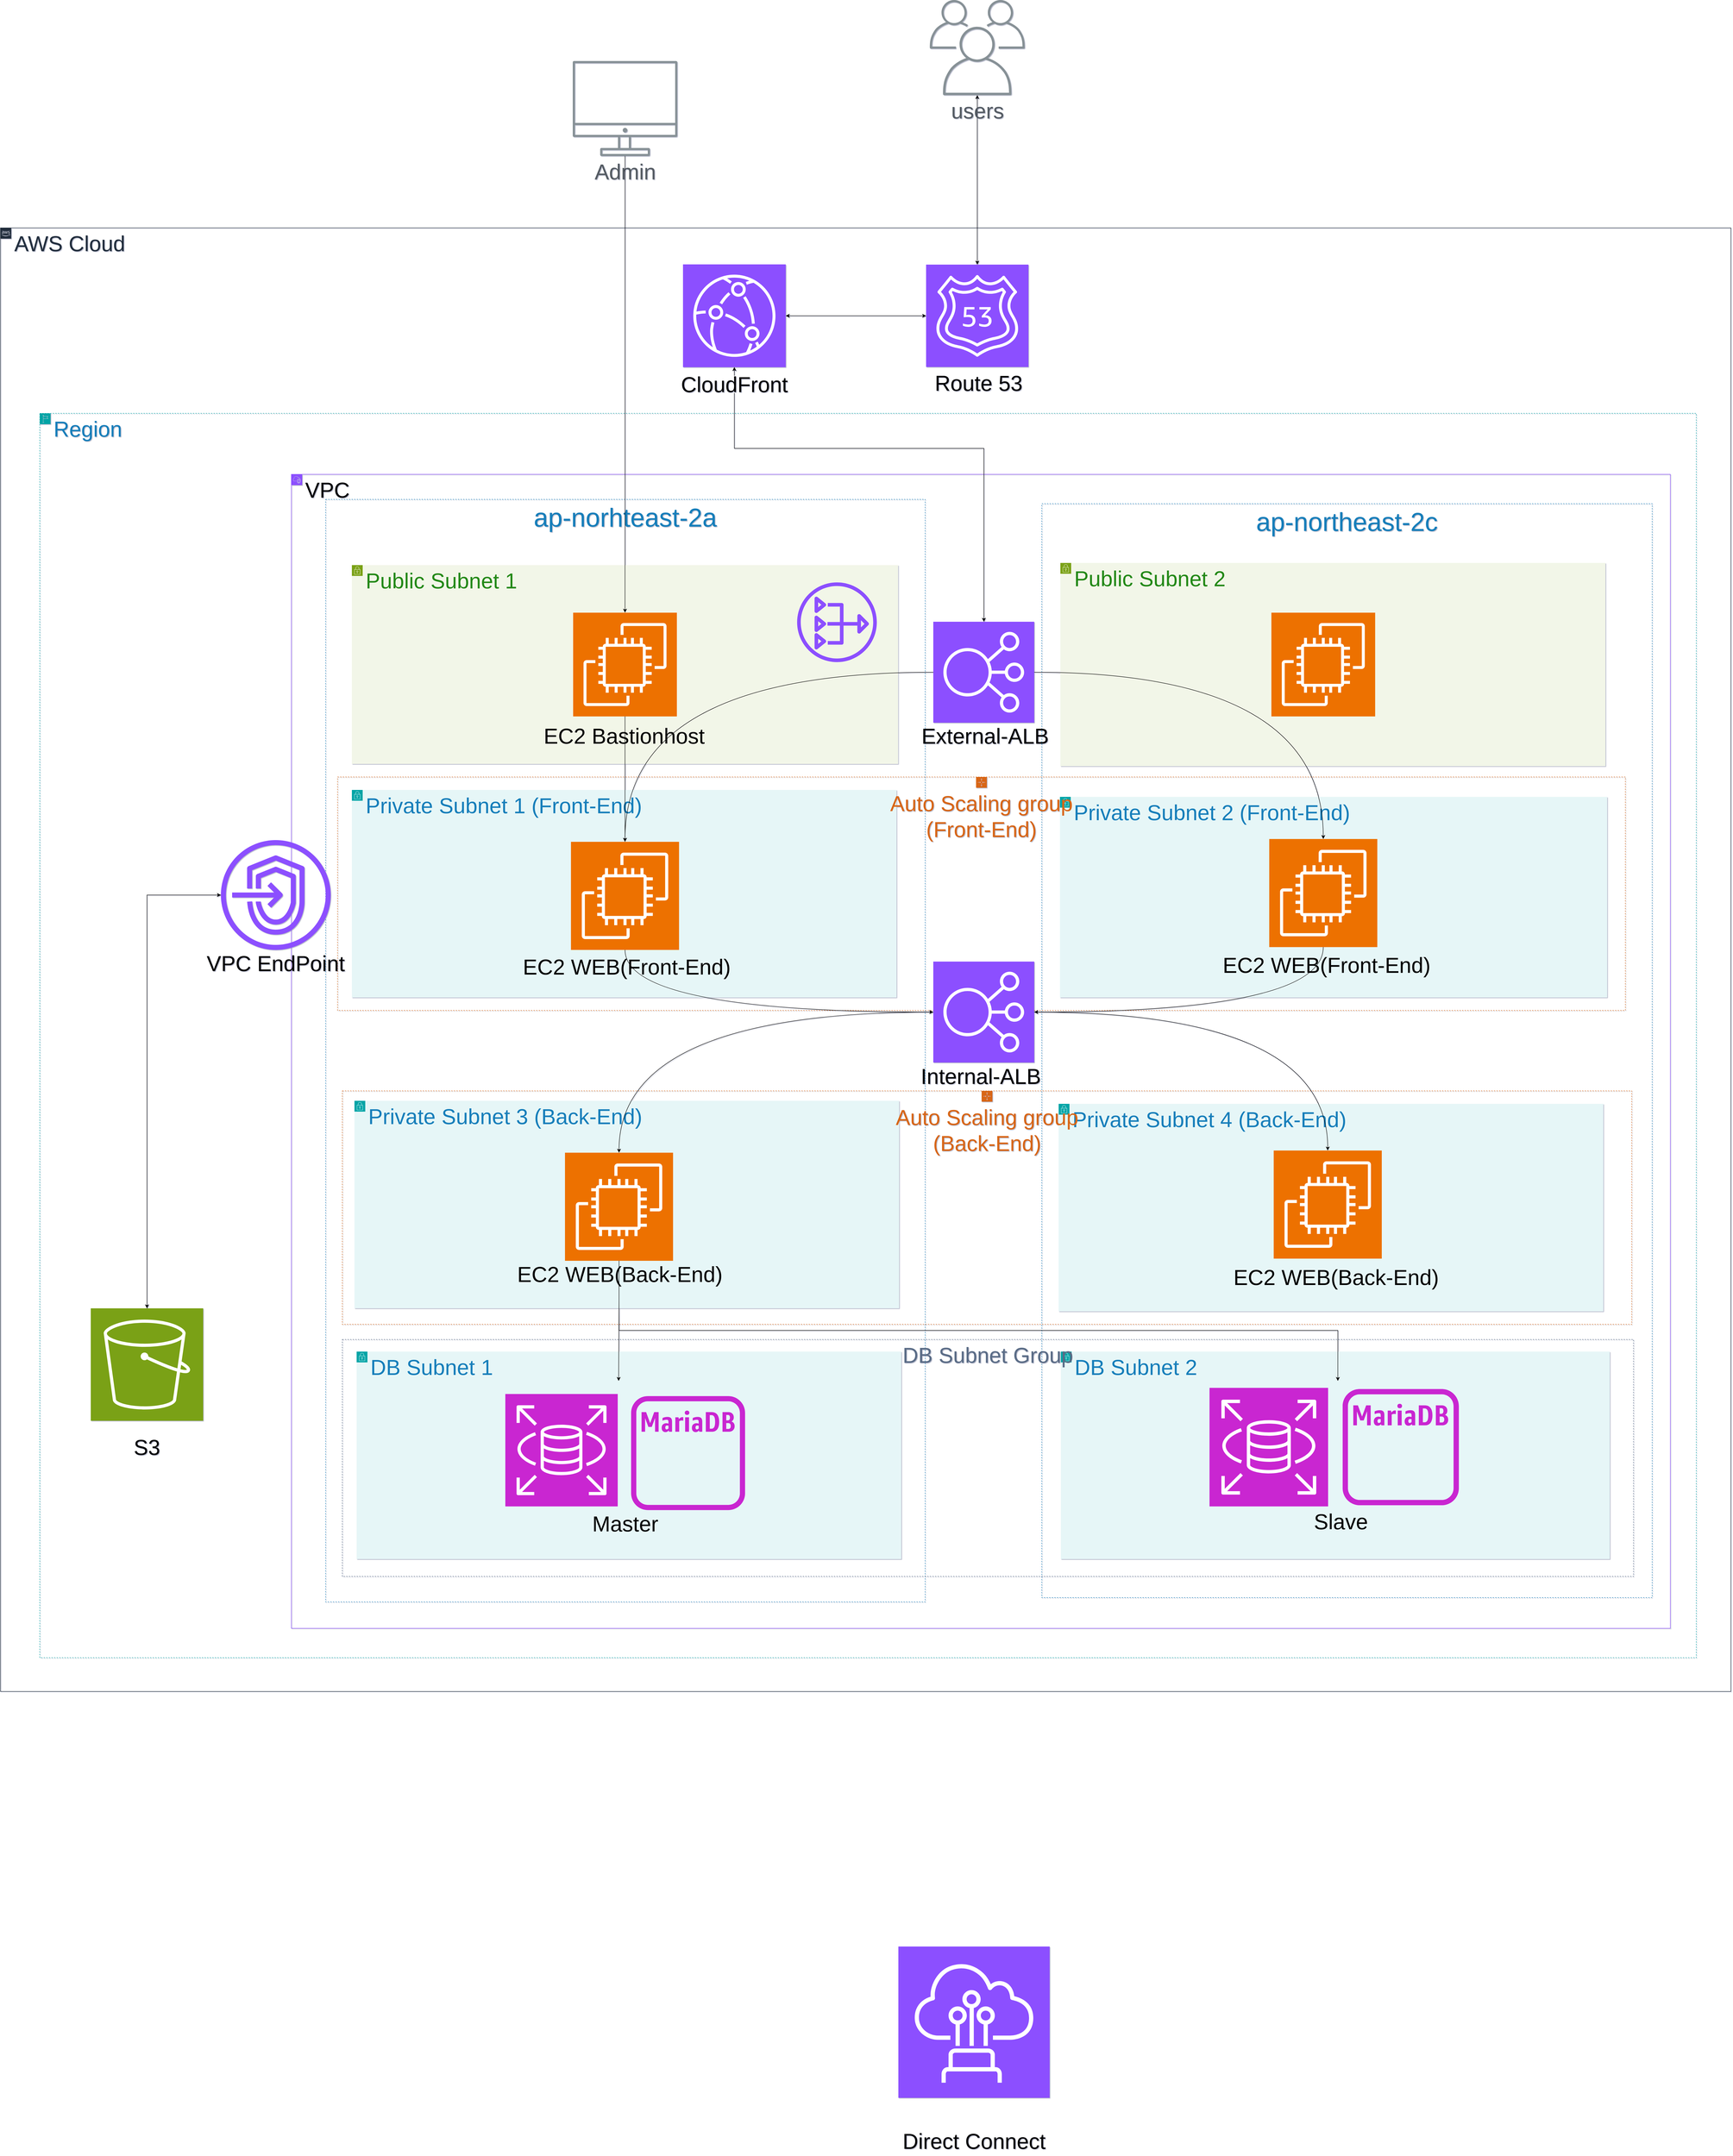 <mxfile version="22.1.16" type="device">
  <diagram name="페이지-1" id="wF11qAv4kOGyGlbxa1EA">
    <mxGraphModel dx="5527" dy="3960" grid="0" gridSize="10" guides="1" tooltips="1" connect="1" arrows="1" fold="1" page="0" pageScale="1" pageWidth="1654" pageHeight="1169" background="none" math="0" shadow="1">
      <root>
        <mxCell id="0" />
        <mxCell id="1" parent="0" />
        <mxCell id="9pvjiCO3LnK-_oB7CEIu-269" value="" style="sketch=0;points=[[0,0,0],[0.25,0,0],[0.5,0,0],[0.75,0,0],[1,0,0],[0,1,0],[0.25,1,0],[0.5,1,0],[0.75,1,0],[1,1,0],[0,0.25,0],[0,0.5,0],[0,0.75,0],[1,0.25,0],[1,0.5,0],[1,0.75,0]];outlineConnect=0;fontColor=#232F3E;fillColor=#8C4FFF;strokeColor=#ffffff;dashed=0;verticalLabelPosition=bottom;verticalAlign=top;align=center;html=1;fontSize=12;fontStyle=0;aspect=fixed;shape=mxgraph.aws4.resourceIcon;resIcon=mxgraph.aws4.route_53;" parent="1" vertex="1">
          <mxGeometry x="1408.38" y="-505" width="236.71" height="236.71" as="geometry" />
        </mxCell>
        <mxCell id="9pvjiCO3LnK-_oB7CEIu-270" value="" style="sketch=0;points=[[0,0,0],[0.25,0,0],[0.5,0,0],[0.75,0,0],[1,0,0],[0,1,0],[0.25,1,0],[0.5,1,0],[0.75,1,0],[1,1,0],[0,0.25,0],[0,0.5,0],[0,0.75,0],[1,0.25,0],[1,0.5,0],[1,0.75,0]];outlineConnect=0;fontColor=#232F3E;fillColor=#8C4FFF;strokeColor=#ffffff;dashed=0;verticalLabelPosition=bottom;verticalAlign=top;align=center;html=1;fontSize=12;fontStyle=0;aspect=fixed;shape=mxgraph.aws4.resourceIcon;resIcon=mxgraph.aws4.cloudfront;" parent="1" vertex="1">
          <mxGeometry x="846" y="-505.49" width="237.69" height="237.69" as="geometry" />
        </mxCell>
        <mxCell id="9pvjiCO3LnK-_oB7CEIu-271" value="" style="sketch=0;points=[[0,0,0],[0.25,0,0],[0.5,0,0],[0.75,0,0],[1,0,0],[0,1,0],[0.25,1,0],[0.5,1,0],[0.75,1,0],[1,1,0],[0,0.25,0],[0,0.5,0],[0,0.75,0],[1,0.25,0],[1,0.5,0],[1,0.75,0]];outlineConnect=0;fontColor=#232F3E;fillColor=#8C4FFF;strokeColor=#ffffff;dashed=0;verticalLabelPosition=bottom;verticalAlign=top;align=center;html=1;fontSize=12;fontStyle=0;aspect=fixed;shape=mxgraph.aws4.resourceIcon;resIcon=mxgraph.aws4.direct_connect;" parent="1" vertex="1">
          <mxGeometry x="1344.22" y="3385" width="350" height="350" as="geometry" />
        </mxCell>
        <mxCell id="9pvjiCO3LnK-_oB7CEIu-217" value="&lt;font style=&quot;font-size: 50px;&quot;&gt;AWS Cloud&lt;/font&gt;" style="points=[[0,0],[0.25,0],[0.5,0],[0.75,0],[1,0],[1,0.25],[1,0.5],[1,0.75],[1,1],[0.75,1],[0.5,1],[0.25,1],[0,1],[0,0.75],[0,0.5],[0,0.25]];outlineConnect=0;gradientColor=none;html=1;whiteSpace=wrap;fontSize=12;fontStyle=0;container=0;pointerEvents=0;collapsible=0;recursiveResize=0;shape=mxgraph.aws4.group;grIcon=mxgraph.aws4.group_aws_cloud_alt;strokeColor=#232F3E;fillColor=none;verticalAlign=top;align=left;spacingLeft=30;fontColor=#232F3E;dashed=0;" parent="1" vertex="1">
          <mxGeometry x="-733" y="-590" width="4003" height="3385" as="geometry" />
        </mxCell>
        <mxCell id="9pvjiCO3LnK-_oB7CEIu-220" value="&lt;font style=&quot;font-size: 50px;&quot;&gt;Region&lt;/font&gt;" style="points=[[0,0],[0.25,0],[0.5,0],[0.75,0],[1,0],[1,0.25],[1,0.5],[1,0.75],[1,1],[0.75,1],[0.5,1],[0.25,1],[0,1],[0,0.75],[0,0.5],[0,0.25]];outlineConnect=0;gradientColor=none;html=1;whiteSpace=wrap;fontSize=12;fontStyle=0;container=0;pointerEvents=0;collapsible=0;recursiveResize=0;shape=mxgraph.aws4.group;grIcon=mxgraph.aws4.group_region;strokeColor=#00A4A6;fillColor=none;verticalAlign=top;align=left;spacingLeft=30;fontColor=#147EBA;dashed=1;" parent="1" vertex="1">
          <mxGeometry x="-642" y="-161" width="3832" height="2878" as="geometry" />
        </mxCell>
        <mxCell id="9pvjiCO3LnK-_oB7CEIu-240" value="&lt;font color=&quot;#000000&quot; style=&quot;font-size: 50px;&quot;&gt;VPC&lt;/font&gt;" style="points=[[0,0],[0.25,0],[0.5,0],[0.75,0],[1,0],[1,0.25],[1,0.5],[1,0.75],[1,1],[0.75,1],[0.5,1],[0.25,1],[0,1],[0,0.75],[0,0.5],[0,0.25]];outlineConnect=0;gradientColor=none;html=1;whiteSpace=wrap;fontSize=12;fontStyle=0;container=0;pointerEvents=0;collapsible=0;recursiveResize=0;shape=mxgraph.aws4.group;grIcon=mxgraph.aws4.group_vpc2;strokeColor=#8C4FFF;fillColor=none;verticalAlign=top;align=left;spacingLeft=30;fontColor=#AAB7B8;dashed=0;" parent="1" vertex="1">
          <mxGeometry x="-60" y="-20" width="3190" height="2669" as="geometry" />
        </mxCell>
        <mxCell id="9pvjiCO3LnK-_oB7CEIu-222" value="&lt;font style=&quot;font-size: 60px;&quot;&gt;ap-norhteast-2a&lt;/font&gt;" style="fillColor=none;strokeColor=#147EBA;dashed=1;verticalAlign=top;fontStyle=0;fontColor=#147EBA;whiteSpace=wrap;html=1;container=0;" parent="1" vertex="1">
          <mxGeometry x="19.29" y="38" width="1386.86" height="2550" as="geometry" />
        </mxCell>
        <mxCell id="9pvjiCO3LnK-_oB7CEIu-224" value="&lt;font style=&quot;font-size: 50px;&quot;&gt;Private Subnet 1 (Front-End)&lt;/font&gt;" style="points=[[0,0],[0.25,0],[0.5,0],[0.75,0],[1,0],[1,0.25],[1,0.5],[1,0.75],[1,1],[0.75,1],[0.5,1],[0.25,1],[0,1],[0,0.75],[0,0.5],[0,0.25]];outlineConnect=0;gradientColor=none;html=1;whiteSpace=wrap;fontSize=12;fontStyle=0;container=0;pointerEvents=0;collapsible=0;recursiveResize=0;shape=mxgraph.aws4.group;grIcon=mxgraph.aws4.group_security_group;grStroke=0;strokeColor=#00A4A6;fillColor=#E6F6F7;verticalAlign=top;align=left;spacingLeft=30;fontColor=#147EBA;dashed=0;" parent="1" vertex="1">
          <mxGeometry x="80" y="710" width="1260" height="480" as="geometry" />
        </mxCell>
        <mxCell id="9pvjiCO3LnK-_oB7CEIu-234" value="&lt;font style=&quot;font-size: 50px;&quot;&gt;Public Subnet 1&lt;/font&gt;" style="points=[[0,0],[0.25,0],[0.5,0],[0.75,0],[1,0],[1,0.25],[1,0.5],[1,0.75],[1,1],[0.75,1],[0.5,1],[0.25,1],[0,1],[0,0.75],[0,0.5],[0,0.25]];outlineConnect=0;gradientColor=none;html=1;whiteSpace=wrap;fontSize=12;fontStyle=0;container=0;pointerEvents=0;collapsible=0;recursiveResize=0;shape=mxgraph.aws4.group;grIcon=mxgraph.aws4.group_security_group;grStroke=0;strokeColor=#7AA116;fillColor=#F2F6E8;verticalAlign=top;align=left;spacingLeft=30;fontColor=#248814;dashed=0;" parent="1" vertex="1">
          <mxGeometry x="80" y="190" width="1263.72" height="460" as="geometry" />
        </mxCell>
        <mxCell id="9pvjiCO3LnK-_oB7CEIu-223" value="&lt;font style=&quot;font-size: 60px;&quot;&gt;ap-northeast-2c&lt;/font&gt;" style="fillColor=none;strokeColor=#147EBA;dashed=1;verticalAlign=top;fontStyle=0;fontColor=#147EBA;whiteSpace=wrap;html=1;container=0;" parent="1" vertex="1">
          <mxGeometry x="1676" y="48" width="1412" height="2530" as="geometry" />
        </mxCell>
        <mxCell id="9pvjiCO3LnK-_oB7CEIu-241" value="&lt;font style=&quot;font-size: 50px;&quot;&gt;DB Subnet 1&lt;/font&gt;" style="points=[[0,0],[0.25,0],[0.5,0],[0.75,0],[1,0],[1,0.25],[1,0.5],[1,0.75],[1,1],[0.75,1],[0.5,1],[0.25,1],[0,1],[0,0.75],[0,0.5],[0,0.25]];outlineConnect=0;gradientColor=none;html=1;whiteSpace=wrap;fontSize=12;fontStyle=0;container=0;pointerEvents=0;collapsible=0;recursiveResize=0;shape=mxgraph.aws4.group;grIcon=mxgraph.aws4.group_security_group;grStroke=0;strokeColor=#00A4A6;fillColor=#E6F6F7;verticalAlign=top;align=left;spacingLeft=30;fontColor=#147EBA;dashed=0;" parent="1" vertex="1">
          <mxGeometry x="91" y="2009" width="1260" height="480" as="geometry" />
        </mxCell>
        <mxCell id="9pvjiCO3LnK-_oB7CEIu-249" value="&lt;font style=&quot;font-size: 50px;&quot;&gt;Private Subnet 2 (Front-End)&lt;/font&gt;" style="points=[[0,0],[0.25,0],[0.5,0],[0.75,0],[1,0],[1,0.25],[1,0.5],[1,0.75],[1,1],[0.75,1],[0.5,1],[0.25,1],[0,1],[0,0.75],[0,0.5],[0,0.25]];outlineConnect=0;gradientColor=none;html=1;whiteSpace=wrap;fontSize=12;fontStyle=0;container=0;pointerEvents=0;collapsible=0;recursiveResize=0;shape=mxgraph.aws4.group;grIcon=mxgraph.aws4.group_security_group;grStroke=0;strokeColor=#00A4A6;fillColor=#E6F6F7;verticalAlign=top;align=left;spacingLeft=30;fontColor=#147EBA;dashed=0;" parent="1" vertex="1">
          <mxGeometry x="1718" y="726" width="1266" height="464" as="geometry" />
        </mxCell>
        <mxCell id="9pvjiCO3LnK-_oB7CEIu-250" value="&lt;font style=&quot;font-size: 50px;&quot;&gt;Public Subnet 2&lt;/font&gt;" style="points=[[0,0],[0.25,0],[0.5,0],[0.75,0],[1,0],[1,0.25],[1,0.5],[1,0.75],[1,1],[0.75,1],[0.5,1],[0.25,1],[0,1],[0,0.75],[0,0.5],[0,0.25]];outlineConnect=0;gradientColor=none;html=1;whiteSpace=wrap;fontSize=12;fontStyle=0;container=0;pointerEvents=0;collapsible=0;recursiveResize=0;shape=mxgraph.aws4.group;grIcon=mxgraph.aws4.group_security_group;grStroke=0;strokeColor=#7AA116;fillColor=#F2F6E8;verticalAlign=top;align=left;spacingLeft=30;fontColor=#248814;dashed=0;" parent="1" vertex="1">
          <mxGeometry x="1719" y="185" width="1261" height="470" as="geometry" />
        </mxCell>
        <mxCell id="9pvjiCO3LnK-_oB7CEIu-252" value="&lt;font style=&quot;font-size: 50px;&quot;&gt;DB Subnet 2&lt;/font&gt;" style="points=[[0,0],[0.25,0],[0.5,0],[0.75,0],[1,0],[1,0.25],[1,0.5],[1,0.75],[1,1],[0.75,1],[0.5,1],[0.25,1],[0,1],[0,0.75],[0,0.5],[0,0.25]];outlineConnect=0;gradientColor=none;html=1;whiteSpace=wrap;fontSize=12;fontStyle=0;container=0;pointerEvents=0;collapsible=0;recursiveResize=0;shape=mxgraph.aws4.group;grIcon=mxgraph.aws4.group_security_group;grStroke=0;strokeColor=#00A4A6;fillColor=#E6F6F7;verticalAlign=top;align=left;spacingLeft=30;fontColor=#147EBA;dashed=0;" parent="1" vertex="1">
          <mxGeometry x="1720" y="2009" width="1270" height="480" as="geometry" />
        </mxCell>
        <mxCell id="NnSU_1bKyZvshM6L6CuK-61" style="edgeStyle=orthogonalEdgeStyle;rounded=0;orthogonalLoop=1;jettySize=auto;html=1;" parent="1" source="9pvjiCO3LnK-_oB7CEIu-254" target="NnSU_1bKyZvshM6L6CuK-17" edge="1">
          <mxGeometry relative="1" as="geometry" />
        </mxCell>
        <mxCell id="9pvjiCO3LnK-_oB7CEIu-254" value="" style="sketch=0;points=[[0,0,0],[0.25,0,0],[0.5,0,0],[0.75,0,0],[1,0,0],[0,1,0],[0.25,1,0],[0.5,1,0],[0.75,1,0],[1,1,0],[0,0.25,0],[0,0.5,0],[0,0.75,0],[1,0.25,0],[1,0.5,0],[1,0.75,0]];outlineConnect=0;fontColor=#232F3E;fillColor=#ED7100;strokeColor=#ffffff;dashed=0;verticalLabelPosition=bottom;verticalAlign=top;align=center;html=1;fontSize=12;fontStyle=0;aspect=fixed;shape=mxgraph.aws4.resourceIcon;resIcon=mxgraph.aws4.ec2;container=0;" parent="1" vertex="1">
          <mxGeometry x="591.86" y="300" width="240" height="240" as="geometry" />
        </mxCell>
        <mxCell id="9pvjiCO3LnK-_oB7CEIu-262" value="&lt;font style=&quot;font-size: 50px;&quot;&gt;Auto Scaling group &lt;br&gt;(Front-End)&lt;/font&gt;" style="points=[[0,0],[0.25,0],[0.5,0],[0.75,0],[1,0],[1,0.25],[1,0.5],[1,0.75],[1,1],[0.75,1],[0.5,1],[0.25,1],[0,1],[0,0.75],[0,0.5],[0,0.25]];outlineConnect=0;gradientColor=none;html=1;whiteSpace=wrap;fontSize=12;fontStyle=0;container=0;pointerEvents=0;collapsible=0;recursiveResize=0;shape=mxgraph.aws4.groupCenter;grIcon=mxgraph.aws4.group_auto_scaling_group;grStroke=1;strokeColor=#D86613;fillColor=none;verticalAlign=top;align=center;fontColor=#D86613;dashed=1;spacingTop=25;" parent="1" vertex="1">
          <mxGeometry x="46.86" y="680" width="2979.14" height="540" as="geometry" />
        </mxCell>
        <mxCell id="9pvjiCO3LnK-_oB7CEIu-274" value="" style="sketch=0;outlineConnect=0;fontColor=#232F3E;gradientColor=none;fillColor=#8C4FFF;strokeColor=none;dashed=0;verticalLabelPosition=bottom;verticalAlign=top;align=center;html=1;fontSize=12;fontStyle=0;aspect=fixed;pointerEvents=1;shape=mxgraph.aws4.nat_gateway;container=0;" parent="1" vertex="1">
          <mxGeometry x="1110" y="230" width="184.36" height="184.36" as="geometry" />
        </mxCell>
        <mxCell id="9pvjiCO3LnK-_oB7CEIu-242" value="" style="sketch=0;points=[[0,0,0],[0.25,0,0],[0.5,0,0],[0.75,0,0],[1,0,0],[0,1,0],[0.25,1,0],[0.5,1,0],[0.75,1,0],[1,1,0],[0,0.25,0],[0,0.5,0],[0,0.75,0],[1,0.25,0],[1,0.5,0],[1,0.75,0]];outlineConnect=0;fontColor=#232F3E;fillColor=#C925D1;strokeColor=#ffffff;dashed=0;verticalLabelPosition=bottom;verticalAlign=top;align=center;html=1;fontSize=12;fontStyle=0;aspect=fixed;shape=mxgraph.aws4.resourceIcon;resIcon=mxgraph.aws4.rds;container=0;" parent="1" vertex="1">
          <mxGeometry x="435" y="2107.18" width="260" height="260" as="geometry" />
        </mxCell>
        <mxCell id="9pvjiCO3LnK-_oB7CEIu-267" value="" style="sketch=0;outlineConnect=0;fontColor=#232F3E;gradientColor=none;fillColor=#C925D1;strokeColor=none;dashed=0;verticalLabelPosition=bottom;verticalAlign=top;align=center;html=1;fontSize=12;fontStyle=0;aspect=fixed;pointerEvents=1;shape=mxgraph.aws4.rds_mariadb_instance_alt;container=0;" parent="1" vertex="1">
          <mxGeometry x="726" y="2112" width="263.61" height="263.61" as="geometry" />
        </mxCell>
        <mxCell id="9pvjiCO3LnK-_oB7CEIu-253" value="" style="sketch=0;points=[[0,0,0],[0.25,0,0],[0.5,0,0],[0.75,0,0],[1,0,0],[0,1,0],[0.25,1,0],[0.5,1,0],[0.75,1,0],[1,1,0],[0,0.25,0],[0,0.5,0],[0,0.75,0],[1,0.25,0],[1,0.5,0],[1,0.75,0]];outlineConnect=0;fontColor=#232F3E;fillColor=#C925D1;strokeColor=#ffffff;dashed=0;verticalLabelPosition=bottom;verticalAlign=top;align=center;html=1;fontSize=12;fontStyle=0;aspect=fixed;shape=mxgraph.aws4.resourceIcon;resIcon=mxgraph.aws4.rds;container=0;" parent="1" vertex="1">
          <mxGeometry x="2064" y="2092.83" width="274.35" height="274.35" as="geometry" />
        </mxCell>
        <mxCell id="9pvjiCO3LnK-_oB7CEIu-268" value="" style="sketch=0;outlineConnect=0;fontColor=#232F3E;gradientColor=none;fillColor=#C925D1;strokeColor=none;dashed=0;verticalLabelPosition=bottom;verticalAlign=top;align=center;html=1;fontSize=12;fontStyle=0;aspect=fixed;pointerEvents=1;shape=mxgraph.aws4.rds_mariadb_instance_alt;container=0;" parent="1" vertex="1">
          <mxGeometry x="2372" y="2095.6" width="268.81" height="268.81" as="geometry" />
        </mxCell>
        <mxCell id="9pvjiCO3LnK-_oB7CEIu-285" value="" style="sketch=0;points=[[0,0,0],[0.25,0,0],[0.5,0,0],[0.75,0,0],[1,0,0],[0,1,0],[0.25,1,0],[0.5,1,0],[0.75,1,0],[1,1,0],[0,0.25,0],[0,0.5,0],[0,0.75,0],[1,0.25,0],[1,0.5,0],[1,0.75,0]];outlineConnect=0;fontColor=#232F3E;fillColor=#8C4FFF;strokeColor=#ffffff;dashed=0;verticalLabelPosition=bottom;verticalAlign=top;align=center;html=1;fontSize=12;fontStyle=0;aspect=fixed;shape=mxgraph.aws4.resourceIcon;resIcon=mxgraph.aws4.elastic_load_balancing;" parent="1" vertex="1">
          <mxGeometry x="1425" y="321" width="233.47" height="233.47" as="geometry" />
        </mxCell>
        <mxCell id="9pvjiCO3LnK-_oB7CEIu-299" value="&lt;font style=&quot;font-size: 50px;&quot;&gt;EC2 Bastionhost&lt;/font&gt;" style="text;html=1;strokeColor=none;fillColor=none;align=center;verticalAlign=middle;whiteSpace=wrap;rounded=0;" parent="1" vertex="1">
          <mxGeometry x="520.78" y="570" width="378.44" height="30" as="geometry" />
        </mxCell>
        <mxCell id="9pvjiCO3LnK-_oB7CEIu-303" value="&lt;font style=&quot;font-size: 50px;&quot;&gt;EC2 WEB(Front-End)&lt;/font&gt;" style="text;html=1;strokeColor=none;fillColor=none;align=center;verticalAlign=middle;whiteSpace=wrap;rounded=0;" parent="1" vertex="1">
          <mxGeometry x="461.0" y="1104" width="510" height="30" as="geometry" />
        </mxCell>
        <mxCell id="xvYxup7oS8TZwfrKruuB-21" style="edgeStyle=orthogonalEdgeStyle;rounded=0;orthogonalLoop=1;jettySize=auto;html=1;" edge="1" parent="1" source="9pvjiCO3LnK-_oB7CEIu-304" target="Za1qym3z69fVeuHTuWm1-3">
          <mxGeometry relative="1" as="geometry">
            <Array as="points">
              <mxPoint x="-394" y="953" />
            </Array>
          </mxGeometry>
        </mxCell>
        <mxCell id="9pvjiCO3LnK-_oB7CEIu-304" value="" style="sketch=0;points=[[0,0,0],[0.25,0,0],[0.5,0,0],[0.75,0,0],[1,0,0],[0,1,0],[0.25,1,0],[0.5,1,0],[0.75,1,0],[1,1,0],[0,0.25,0],[0,0.5,0],[0,0.75,0],[1,0.25,0],[1,0.5,0],[1,0.75,0]];outlineConnect=0;fontColor=#232F3E;fillColor=#7AA116;strokeColor=#ffffff;dashed=0;verticalLabelPosition=bottom;verticalAlign=top;align=center;html=1;fontSize=12;fontStyle=0;aspect=fixed;shape=mxgraph.aws4.resourceIcon;resIcon=mxgraph.aws4.s3;" parent="1" vertex="1">
          <mxGeometry x="-524" y="1909" width="260" height="260" as="geometry" />
        </mxCell>
        <mxCell id="3bwJ1n72jsKAKIuW36Fx-11" value="" style="endArrow=classic;startArrow=classic;html=1;rounded=0;exitX=0.5;exitY=0;exitDx=0;exitDy=0;exitPerimeter=0;" parent="1" source="9pvjiCO3LnK-_oB7CEIu-269" target="3bwJ1n72jsKAKIuW36Fx-19" edge="1">
          <mxGeometry width="50" height="50" relative="1" as="geometry">
            <mxPoint x="1646" y="-310" as="sourcePoint" />
            <mxPoint x="1639" y="-540" as="targetPoint" />
          </mxGeometry>
        </mxCell>
        <mxCell id="3bwJ1n72jsKAKIuW36Fx-16" value="&lt;font style=&quot;&quot;&gt;&lt;span style=&quot;font-size: 50px;&quot;&gt;Master&lt;/span&gt;&lt;br&gt;&lt;/font&gt;" style="text;html=1;strokeColor=none;fillColor=none;align=center;verticalAlign=middle;whiteSpace=wrap;rounded=0;" parent="1" vertex="1">
          <mxGeometry x="688.45" y="2397" width="48.55" height="20" as="geometry" />
        </mxCell>
        <mxCell id="3bwJ1n72jsKAKIuW36Fx-19" value="&lt;font style=&quot;font-size: 50px;&quot;&gt;users&lt;/font&gt;" style="sketch=0;outlineConnect=0;gradientColor=none;fontColor=#545B64;strokeColor=none;fillColor=#879196;dashed=0;verticalLabelPosition=bottom;verticalAlign=top;align=center;html=1;fontSize=12;fontStyle=0;aspect=fixed;shape=mxgraph.aws4.illustration_users;pointerEvents=1" parent="1" vertex="1">
          <mxGeometry x="1416.74" y="-1117" width="220" height="220" as="geometry" />
        </mxCell>
        <mxCell id="iwebeWgkrtmEPMFrBYPV-3" value="&lt;font style=&quot;font-size: 50px;&quot;&gt;DB Subnet Group&lt;/font&gt;" style="fillColor=none;strokeColor=#5A6C86;dashed=1;verticalAlign=top;fontStyle=0;fontColor=#5A6C86;whiteSpace=wrap;html=1;" parent="1" vertex="1">
          <mxGeometry x="57.89" y="1981" width="2987" height="548" as="geometry" />
        </mxCell>
        <mxCell id="NnSU_1bKyZvshM6L6CuK-10" value="&lt;font style=&quot;font-size: 50px;&quot;&gt;EC2 WEB(Front-End)&lt;/font&gt;" style="text;html=1;strokeColor=none;fillColor=none;align=center;verticalAlign=middle;whiteSpace=wrap;rounded=0;" parent="1" vertex="1">
          <mxGeometry x="2080" y="1100" width="510" height="30" as="geometry" />
        </mxCell>
        <mxCell id="NnSU_1bKyZvshM6L6CuK-17" value="" style="sketch=0;points=[[0,0,0],[0.25,0,0],[0.5,0,0],[0.75,0,0],[1,0,0],[0,1,0],[0.25,1,0],[0.5,1,0],[0.75,1,0],[1,1,0],[0,0.25,0],[0,0.5,0],[0,0.75,0],[1,0.25,0],[1,0.5,0],[1,0.75,0]];outlineConnect=0;fontColor=#232F3E;fillColor=#ED7100;strokeColor=#ffffff;dashed=0;verticalLabelPosition=bottom;verticalAlign=top;align=center;html=1;fontSize=12;fontStyle=0;aspect=fixed;shape=mxgraph.aws4.resourceIcon;resIcon=mxgraph.aws4.ec2;container=0;" parent="1" vertex="1">
          <mxGeometry x="586.86" y="830" width="250" height="250" as="geometry" />
        </mxCell>
        <mxCell id="NnSU_1bKyZvshM6L6CuK-25" style="edgeStyle=orthogonalEdgeStyle;rounded=0;orthogonalLoop=1;jettySize=auto;html=1;entryX=0.5;entryY=0;entryDx=0;entryDy=0;entryPerimeter=0;curved=1;" parent="1" source="9pvjiCO3LnK-_oB7CEIu-285" target="NnSU_1bKyZvshM6L6CuK-17" edge="1">
          <mxGeometry relative="1" as="geometry" />
        </mxCell>
        <mxCell id="NnSU_1bKyZvshM6L6CuK-30" value="" style="endArrow=classic;startArrow=classic;html=1;rounded=0;exitX=1;exitY=0.5;exitDx=0;exitDy=0;exitPerimeter=0;entryX=0;entryY=0.5;entryDx=0;entryDy=0;entryPerimeter=0;" parent="1" source="9pvjiCO3LnK-_oB7CEIu-270" target="9pvjiCO3LnK-_oB7CEIu-269" edge="1">
          <mxGeometry width="50" height="50" relative="1" as="geometry">
            <mxPoint x="1520" y="-10" as="sourcePoint" />
            <mxPoint x="1570" y="-60" as="targetPoint" />
            <Array as="points" />
          </mxGeometry>
        </mxCell>
        <mxCell id="NnSU_1bKyZvshM6L6CuK-32" value="&lt;font style=&quot;font-size: 50px;&quot;&gt;S3&lt;/font&gt;" style="text;html=1;strokeColor=none;fillColor=none;align=center;verticalAlign=middle;whiteSpace=wrap;rounded=0;" parent="1" vertex="1">
          <mxGeometry x="-424" y="2215" width="60" height="30" as="geometry" />
        </mxCell>
        <mxCell id="xvYxup7oS8TZwfrKruuB-34" value="" style="edgeStyle=orthogonalEdgeStyle;rounded=0;orthogonalLoop=1;jettySize=auto;html=1;" edge="1" parent="1" source="NnSU_1bKyZvshM6L6CuK-33" target="9pvjiCO3LnK-_oB7CEIu-270">
          <mxGeometry relative="1" as="geometry" />
        </mxCell>
        <mxCell id="xvYxup7oS8TZwfrKruuB-35" style="edgeStyle=orthogonalEdgeStyle;rounded=0;orthogonalLoop=1;jettySize=auto;html=1;" edge="1" parent="1" source="NnSU_1bKyZvshM6L6CuK-33" target="9pvjiCO3LnK-_oB7CEIu-285">
          <mxGeometry relative="1" as="geometry">
            <Array as="points">
              <mxPoint x="965" y="-80" />
              <mxPoint x="1542" y="-80" />
            </Array>
          </mxGeometry>
        </mxCell>
        <mxCell id="NnSU_1bKyZvshM6L6CuK-33" value="&lt;font style=&quot;font-size: 50px;&quot;&gt;CloudFront&lt;/font&gt;" style="text;html=1;strokeColor=none;fillColor=none;align=center;verticalAlign=middle;whiteSpace=wrap;rounded=0;" parent="1" vertex="1">
          <mxGeometry x="934.84" y="-248" width="60" height="40" as="geometry" />
        </mxCell>
        <mxCell id="NnSU_1bKyZvshM6L6CuK-34" value="&lt;font style=&quot;font-size: 50px;&quot;&gt;Route 53&lt;/font&gt;" style="text;html=1;strokeColor=none;fillColor=none;align=center;verticalAlign=middle;whiteSpace=wrap;rounded=0;" parent="1" vertex="1">
          <mxGeometry x="1425" y="-268.29" width="210" height="75" as="geometry" />
        </mxCell>
        <mxCell id="NnSU_1bKyZvshM6L6CuK-43" value="&lt;span style=&quot;font-size: 50px;&quot;&gt;Admin&lt;/span&gt;" style="sketch=0;outlineConnect=0;gradientColor=none;fontColor=#545B64;strokeColor=none;fillColor=#879196;dashed=0;verticalLabelPosition=bottom;verticalAlign=top;align=center;html=1;fontSize=12;fontStyle=0;aspect=fixed;shape=mxgraph.aws4.illustration_desktop;pointerEvents=1" parent="1" vertex="1">
          <mxGeometry x="590.98" y="-976" width="241.76" height="220" as="geometry" />
        </mxCell>
        <mxCell id="NnSU_1bKyZvshM6L6CuK-48" value="" style="sketch=0;points=[[0,0,0],[0.25,0,0],[0.5,0,0],[0.75,0,0],[1,0,0],[0,1,0],[0.25,1,0],[0.5,1,0],[0.75,1,0],[1,1,0],[0,0.25,0],[0,0.5,0],[0,0.75,0],[1,0.25,0],[1,0.5,0],[1,0.75,0]];outlineConnect=0;fontColor=#232F3E;fillColor=#ED7100;strokeColor=#ffffff;dashed=0;verticalLabelPosition=bottom;verticalAlign=top;align=center;html=1;fontSize=12;fontStyle=0;aspect=fixed;shape=mxgraph.aws4.resourceIcon;resIcon=mxgraph.aws4.ec2;container=0;" parent="1" vertex="1">
          <mxGeometry x="2207.18" y="300" width="240" height="240" as="geometry" />
        </mxCell>
        <mxCell id="NnSU_1bKyZvshM6L6CuK-51" value="" style="sketch=0;points=[[0,0,0],[0.25,0,0],[0.5,0,0],[0.75,0,0],[1,0,0],[0,1,0],[0.25,1,0],[0.5,1,0],[0.75,1,0],[1,1,0],[0,0.25,0],[0,0.5,0],[0,0.75,0],[1,0.25,0],[1,0.5,0],[1,0.75,0]];outlineConnect=0;fontColor=#232F3E;fillColor=#ED7100;strokeColor=#ffffff;dashed=0;verticalLabelPosition=bottom;verticalAlign=top;align=center;html=1;fontSize=12;fontStyle=0;aspect=fixed;shape=mxgraph.aws4.resourceIcon;resIcon=mxgraph.aws4.ec2;container=0;" parent="1" vertex="1">
          <mxGeometry x="2202.18" y="823.44" width="250" height="250" as="geometry" />
        </mxCell>
        <mxCell id="NnSU_1bKyZvshM6L6CuK-52" style="edgeStyle=orthogonalEdgeStyle;rounded=0;orthogonalLoop=1;jettySize=auto;html=1;entryX=0.5;entryY=0;entryDx=0;entryDy=0;entryPerimeter=0;curved=1;" parent="1" source="9pvjiCO3LnK-_oB7CEIu-285" target="NnSU_1bKyZvshM6L6CuK-51" edge="1">
          <mxGeometry relative="1" as="geometry" />
        </mxCell>
        <mxCell id="NnSU_1bKyZvshM6L6CuK-55" style="edgeStyle=orthogonalEdgeStyle;rounded=0;orthogonalLoop=1;jettySize=auto;html=1;entryX=0.5;entryY=0;entryDx=0;entryDy=0;entryPerimeter=0;" parent="1" source="NnSU_1bKyZvshM6L6CuK-43" target="9pvjiCO3LnK-_oB7CEIu-254" edge="1">
          <mxGeometry relative="1" as="geometry" />
        </mxCell>
        <mxCell id="WKtmubEi_M_aeS0KcEQV-1" value="&lt;span style=&quot;font-size: 50px;&quot;&gt;Direct Connect&lt;/span&gt;" style="text;html=1;strokeColor=none;fillColor=none;align=center;verticalAlign=middle;whiteSpace=wrap;rounded=0;" parent="1" vertex="1">
          <mxGeometry x="1331.72" y="3820" width="375" height="30" as="geometry" />
        </mxCell>
        <mxCell id="Za1qym3z69fVeuHTuWm1-3" value="" style="sketch=0;outlineConnect=0;fontColor=#232F3E;gradientColor=none;fillColor=#8C4FFF;strokeColor=none;dashed=0;verticalLabelPosition=bottom;verticalAlign=top;align=center;html=1;fontSize=12;fontStyle=0;aspect=fixed;pointerEvents=1;shape=mxgraph.aws4.endpoints;" parent="1" vertex="1">
          <mxGeometry x="-223" y="826" width="254" height="254" as="geometry" />
        </mxCell>
        <mxCell id="Za1qym3z69fVeuHTuWm1-7" style="edgeStyle=orthogonalEdgeStyle;rounded=0;orthogonalLoop=1;jettySize=auto;html=1;entryX=0.5;entryY=0;entryDx=0;entryDy=0;entryPerimeter=0;" parent="1" source="Za1qym3z69fVeuHTuWm1-3" target="9pvjiCO3LnK-_oB7CEIu-304" edge="1">
          <mxGeometry relative="1" as="geometry" />
        </mxCell>
        <mxCell id="xvYxup7oS8TZwfrKruuB-6" value="&lt;font style=&quot;font-size: 50px;&quot;&gt;Private Subnet 3 (Back-End)&lt;/font&gt;" style="points=[[0,0],[0.25,0],[0.5,0],[0.75,0],[1,0],[1,0.25],[1,0.5],[1,0.75],[1,1],[0.75,1],[0.5,1],[0.25,1],[0,1],[0,0.75],[0,0.5],[0,0.25]];outlineConnect=0;gradientColor=none;html=1;whiteSpace=wrap;fontSize=12;fontStyle=0;container=0;pointerEvents=0;collapsible=0;recursiveResize=0;shape=mxgraph.aws4.group;grIcon=mxgraph.aws4.group_security_group;grStroke=0;strokeColor=#00A4A6;fillColor=#E6F6F7;verticalAlign=top;align=left;spacingLeft=30;fontColor=#147EBA;dashed=0;" vertex="1" parent="1">
          <mxGeometry x="86" y="1429" width="1260" height="480" as="geometry" />
        </mxCell>
        <mxCell id="xvYxup7oS8TZwfrKruuB-9" value="&lt;font style=&quot;font-size: 50px;&quot;&gt;Private Subnet 4 (Back-End)&lt;/font&gt;" style="points=[[0,0],[0.25,0],[0.5,0],[0.75,0],[1,0],[1,0.25],[1,0.5],[1,0.75],[1,1],[0.75,1],[0.5,1],[0.25,1],[0,1],[0,0.75],[0,0.5],[0,0.25]];outlineConnect=0;gradientColor=none;html=1;whiteSpace=wrap;fontSize=12;fontStyle=0;container=0;pointerEvents=0;collapsible=0;recursiveResize=0;shape=mxgraph.aws4.group;grIcon=mxgraph.aws4.group_security_group;grStroke=0;strokeColor=#00A4A6;fillColor=#E6F6F7;verticalAlign=top;align=left;spacingLeft=30;fontColor=#147EBA;dashed=0;" vertex="1" parent="1">
          <mxGeometry x="1715" y="1436" width="1260" height="480" as="geometry" />
        </mxCell>
        <mxCell id="xvYxup7oS8TZwfrKruuB-10" value="&lt;font style=&quot;font-size: 50px;&quot;&gt;Auto Scaling group &lt;br&gt;(Back-End)&lt;/font&gt;" style="points=[[0,0],[0.25,0],[0.5,0],[0.75,0],[1,0],[1,0.25],[1,0.5],[1,0.75],[1,1],[0.75,1],[0.5,1],[0.25,1],[0,1],[0,0.75],[0,0.5],[0,0.25]];outlineConnect=0;gradientColor=none;html=1;whiteSpace=wrap;fontSize=12;fontStyle=0;container=0;pointerEvents=0;collapsible=0;recursiveResize=0;shape=mxgraph.aws4.groupCenter;grIcon=mxgraph.aws4.group_auto_scaling_group;grStroke=1;strokeColor=#D86613;fillColor=none;verticalAlign=top;align=center;fontColor=#D86613;dashed=1;spacingTop=25;" vertex="1" parent="1">
          <mxGeometry x="57.89" y="1406" width="2982.83" height="540" as="geometry" />
        </mxCell>
        <mxCell id="xvYxup7oS8TZwfrKruuB-27" style="edgeStyle=orthogonalEdgeStyle;rounded=0;orthogonalLoop=1;jettySize=auto;html=1;curved=1;" edge="1" parent="1" source="xvYxup7oS8TZwfrKruuB-11" target="xvYxup7oS8TZwfrKruuB-12">
          <mxGeometry relative="1" as="geometry" />
        </mxCell>
        <mxCell id="xvYxup7oS8TZwfrKruuB-11" value="" style="sketch=0;points=[[0,0,0],[0.25,0,0],[0.5,0,0],[0.75,0,0],[1,0,0],[0,1,0],[0.25,1,0],[0.5,1,0],[0.75,1,0],[1,1,0],[0,0.25,0],[0,0.5,0],[0,0.75,0],[1,0.25,0],[1,0.5,0],[1,0.75,0]];outlineConnect=0;fontColor=#232F3E;fillColor=#8C4FFF;strokeColor=#ffffff;dashed=0;verticalLabelPosition=bottom;verticalAlign=top;align=center;html=1;fontSize=12;fontStyle=0;aspect=fixed;shape=mxgraph.aws4.resourceIcon;resIcon=mxgraph.aws4.elastic_load_balancing;" vertex="1" parent="1">
          <mxGeometry x="1425" y="1107" width="233.47" height="233.47" as="geometry" />
        </mxCell>
        <mxCell id="xvYxup7oS8TZwfrKruuB-12" value="" style="sketch=0;points=[[0,0,0],[0.25,0,0],[0.5,0,0],[0.75,0,0],[1,0,0],[0,1,0],[0.25,1,0],[0.5,1,0],[0.75,1,0],[1,1,0],[0,0.25,0],[0,0.5,0],[0,0.75,0],[1,0.25,0],[1,0.5,0],[1,0.75,0]];outlineConnect=0;fontColor=#232F3E;fillColor=#ED7100;strokeColor=#ffffff;dashed=0;verticalLabelPosition=bottom;verticalAlign=top;align=center;html=1;fontSize=12;fontStyle=0;aspect=fixed;shape=mxgraph.aws4.resourceIcon;resIcon=mxgraph.aws4.ec2;container=0;" vertex="1" parent="1">
          <mxGeometry x="573" y="1549" width="250" height="250" as="geometry" />
        </mxCell>
        <mxCell id="xvYxup7oS8TZwfrKruuB-15" value="&lt;font style=&quot;font-size: 50px;&quot;&gt;EC2 WEB(Back-End)&lt;/font&gt;" style="text;html=1;strokeColor=none;fillColor=none;align=center;verticalAlign=middle;whiteSpace=wrap;rounded=0;" vertex="1" parent="1">
          <mxGeometry x="445.0" y="1815" width="510" height="30" as="geometry" />
        </mxCell>
        <mxCell id="xvYxup7oS8TZwfrKruuB-17" value="" style="sketch=0;points=[[0,0,0],[0.25,0,0],[0.5,0,0],[0.75,0,0],[1,0,0],[0,1,0],[0.25,1,0],[0.5,1,0],[0.75,1,0],[1,1,0],[0,0.25,0],[0,0.5,0],[0,0.75,0],[1,0.25,0],[1,0.5,0],[1,0.75,0]];outlineConnect=0;fontColor=#232F3E;fillColor=#ED7100;strokeColor=#ffffff;dashed=0;verticalLabelPosition=bottom;verticalAlign=top;align=center;html=1;fontSize=12;fontStyle=0;aspect=fixed;shape=mxgraph.aws4.resourceIcon;resIcon=mxgraph.aws4.ec2;container=0;" vertex="1" parent="1">
          <mxGeometry x="2212.5" y="1544" width="250" height="250" as="geometry" />
        </mxCell>
        <mxCell id="xvYxup7oS8TZwfrKruuB-18" value="&lt;font style=&quot;font-size: 50px;&quot;&gt;EC2 WEB(Back-End)&lt;/font&gt;" style="text;html=1;strokeColor=none;fillColor=none;align=center;verticalAlign=middle;whiteSpace=wrap;rounded=0;" vertex="1" parent="1">
          <mxGeometry x="2102" y="1822" width="510" height="30" as="geometry" />
        </mxCell>
        <mxCell id="xvYxup7oS8TZwfrKruuB-23" value="&lt;span style=&quot;font-size: 50px;&quot;&gt;VPC EndPoint&lt;/span&gt;" style="text;html=1;strokeColor=none;fillColor=none;align=center;verticalAlign=middle;whiteSpace=wrap;rounded=0;" vertex="1" parent="1">
          <mxGeometry x="-351.0" y="1096" width="510" height="30" as="geometry" />
        </mxCell>
        <mxCell id="xvYxup7oS8TZwfrKruuB-28" style="edgeStyle=orthogonalEdgeStyle;rounded=0;orthogonalLoop=1;jettySize=auto;html=1;entryX=0.5;entryY=0;entryDx=0;entryDy=0;entryPerimeter=0;curved=1;" edge="1" parent="1" source="xvYxup7oS8TZwfrKruuB-11" target="xvYxup7oS8TZwfrKruuB-17">
          <mxGeometry relative="1" as="geometry" />
        </mxCell>
        <mxCell id="xvYxup7oS8TZwfrKruuB-33" style="edgeStyle=orthogonalEdgeStyle;rounded=0;orthogonalLoop=1;jettySize=auto;html=1;entryX=1;entryY=0.5;entryDx=0;entryDy=0;entryPerimeter=0;curved=1;" edge="1" parent="1" source="NnSU_1bKyZvshM6L6CuK-51" target="xvYxup7oS8TZwfrKruuB-11">
          <mxGeometry relative="1" as="geometry">
            <Array as="points">
              <mxPoint x="2327" y="1224" />
            </Array>
          </mxGeometry>
        </mxCell>
        <mxCell id="xvYxup7oS8TZwfrKruuB-36" style="edgeStyle=orthogonalEdgeStyle;rounded=0;orthogonalLoop=1;jettySize=auto;html=1;entryX=0;entryY=0.5;entryDx=0;entryDy=0;entryPerimeter=0;curved=1;" edge="1" parent="1" source="NnSU_1bKyZvshM6L6CuK-17" target="xvYxup7oS8TZwfrKruuB-11">
          <mxGeometry relative="1" as="geometry">
            <Array as="points">
              <mxPoint x="712" y="1224" />
            </Array>
          </mxGeometry>
        </mxCell>
        <mxCell id="xvYxup7oS8TZwfrKruuB-42" value="&lt;font style=&quot;font-size: 50px;&quot;&gt;Internal-ALB&lt;/font&gt;" style="text;html=1;strokeColor=none;fillColor=none;align=center;verticalAlign=middle;whiteSpace=wrap;rounded=0;" vertex="1" parent="1">
          <mxGeometry x="1280" y="1357" width="510" height="30" as="geometry" />
        </mxCell>
        <mxCell id="xvYxup7oS8TZwfrKruuB-44" value="&lt;font style=&quot;font-size: 50px;&quot;&gt;External-ALB&lt;/font&gt;" style="text;html=1;strokeColor=none;fillColor=none;align=center;verticalAlign=middle;whiteSpace=wrap;rounded=0;" vertex="1" parent="1">
          <mxGeometry x="1289.5" y="570" width="510" height="30" as="geometry" />
        </mxCell>
        <mxCell id="3bwJ1n72jsKAKIuW36Fx-18" value="&lt;font style=&quot;font-size: 50px;&quot;&gt;Slave&lt;/font&gt;" style="text;html=1;strokeColor=none;fillColor=none;align=center;verticalAlign=middle;whiteSpace=wrap;rounded=0;" parent="1" vertex="1">
          <mxGeometry x="2338.35" y="2387" width="60" height="30" as="geometry" />
        </mxCell>
        <mxCell id="xvYxup7oS8TZwfrKruuB-46" style="edgeStyle=orthogonalEdgeStyle;rounded=0;orthogonalLoop=1;jettySize=auto;html=1;entryX=0.771;entryY=0.175;entryDx=0;entryDy=0;entryPerimeter=0;" edge="1" parent="1" source="xvYxup7oS8TZwfrKruuB-12" target="iwebeWgkrtmEPMFrBYPV-3">
          <mxGeometry relative="1" as="geometry">
            <Array as="points">
              <mxPoint x="698" y="1960" />
              <mxPoint x="2361" y="1960" />
            </Array>
          </mxGeometry>
        </mxCell>
        <mxCell id="xvYxup7oS8TZwfrKruuB-47" style="edgeStyle=orthogonalEdgeStyle;rounded=0;orthogonalLoop=1;jettySize=auto;html=1;entryX=0.214;entryY=0.175;entryDx=0;entryDy=0;entryPerimeter=0;" edge="1" parent="1" source="xvYxup7oS8TZwfrKruuB-12" target="iwebeWgkrtmEPMFrBYPV-3">
          <mxGeometry relative="1" as="geometry" />
        </mxCell>
      </root>
    </mxGraphModel>
  </diagram>
</mxfile>
